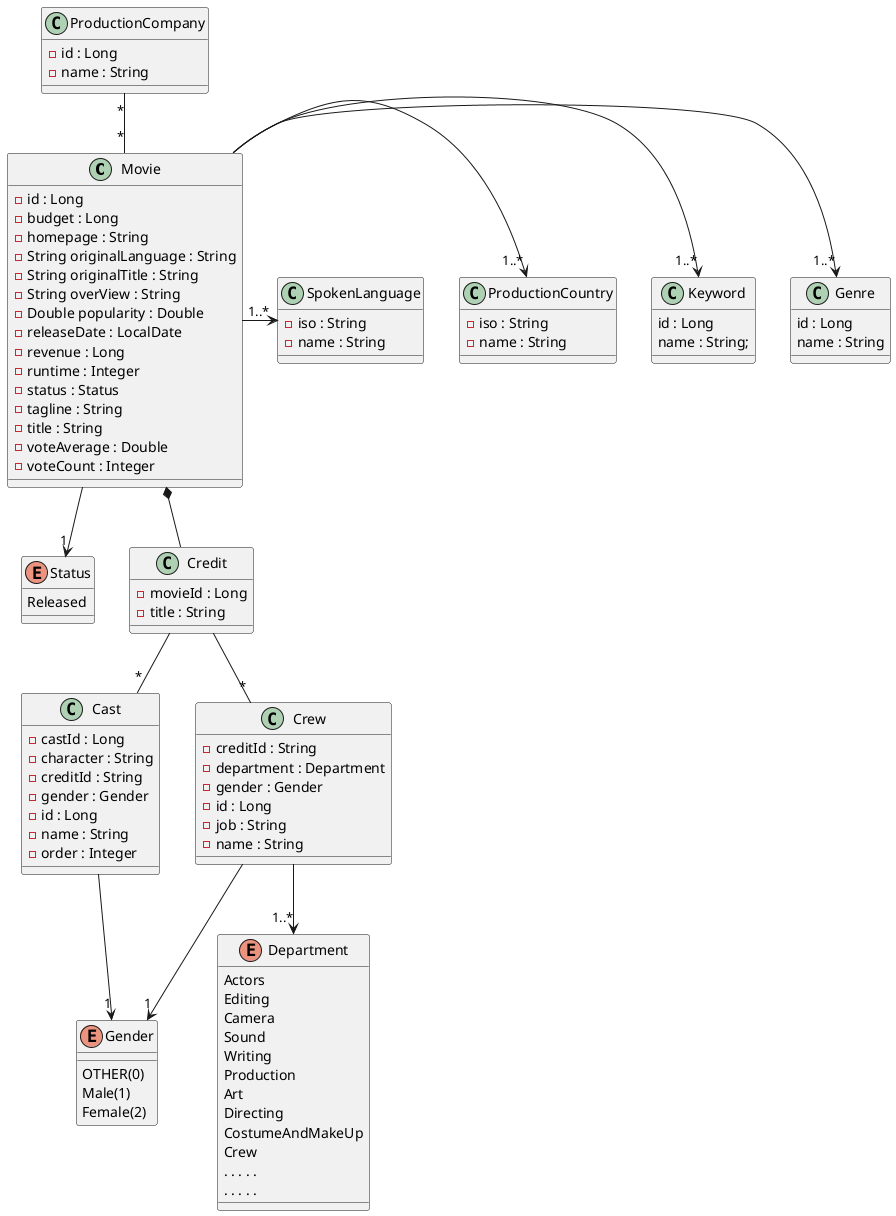 @startuml
skinparam minClassWidth 50

class Movie {
    - id : Long
    - budget : Long
    - homepage : String
    - String originalLanguage : String
    - String originalTitle : String
    - String overView : String
    - Double popularity : Double
    - releaseDate : LocalDate
    - revenue : Long
    - runtime : Integer
    - status : Status
    - tagline : String
    - title : String
    - voteAverage : Double
    - voteCount : Integer
}

class Genre {
    id : Long
    name : String
}

class Keyword {
    id : Long
    name : String;
}

enum Gender {
    OTHER(0)
    Male(1)
    Female(2)
}

class ProductionCompany {
    - id : Long
    - name : String
}

class ProductionCountry {
    - iso : String
    - name : String
}

class SpokenLanguage {
    - iso : String
    - name : String
}

enum Status {
    Released
}

class Credit {
    - movieId : Long
    - title : String
}

class Cast {
    - castId : Long
    - character : String
    - creditId : String
    - gender : Gender
    - id : Long
    - name : String
    - order : Integer
}

class Crew {
    - creditId : String
    - department : Department
    - gender : Gender
    - id : Long
    - job : String
    - name : String
}

enum Department {
    Actors
    Editing
    Camera
    Sound
    Writing
    Production
    Art
    Directing
    CostumeAndMakeUp
    Crew
    . . . . .
    . . . . .
}
ProductionCompany"*" -- "*" Movie
Movie -> "1..*" Genre
Movie -> "1..*" Keyword
Movie -> "1..*" ProductionCountry
Movie -> "1..*" SpokenLanguage
Movie *-- Credit
Movie --> "1" Status
Credit -- "*" Crew
Credit -- "*" Cast
Crew --> "1..*" Department
Crew --> "1" Gender
Cast --> "1" Gender
@enduml